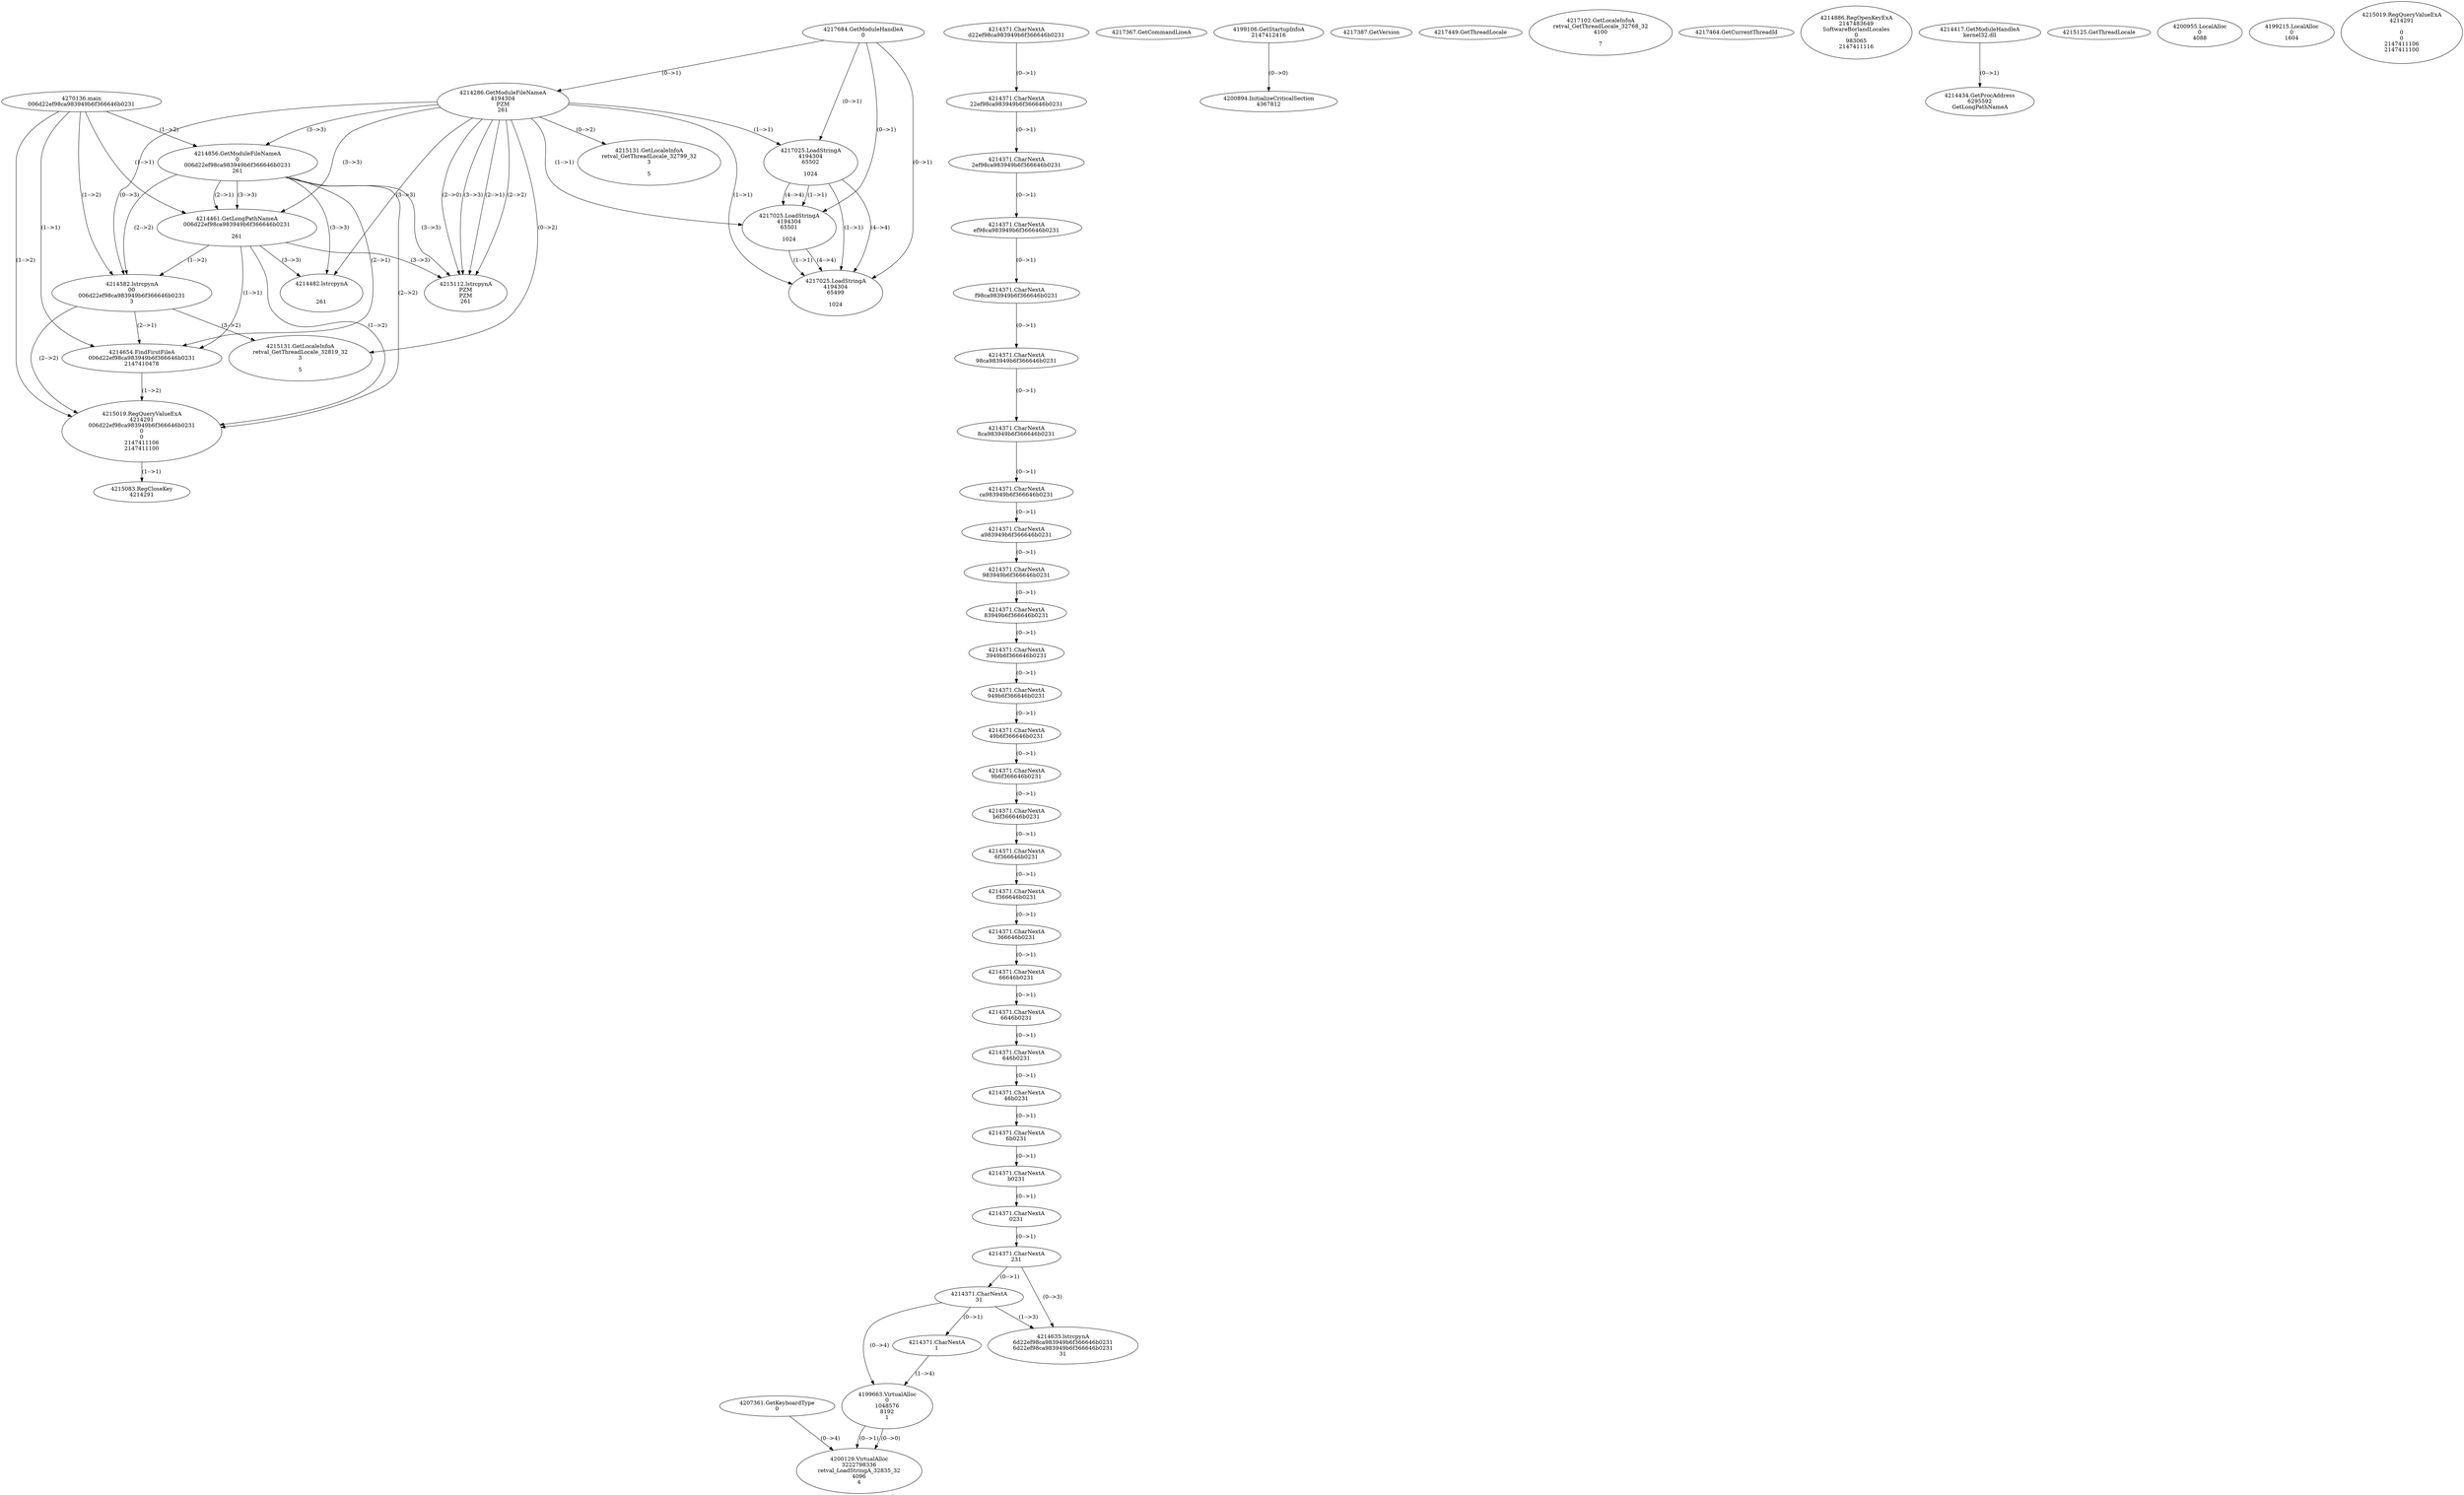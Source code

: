 // Global SCDG with merge call
digraph {
	0 [label="4270136.main
006d22ef98ca983949b6f366646b0231"]
	1 [label="4217684.GetModuleHandleA
0"]
	2 [label="4207361.GetKeyboardType
0"]
	3 [label="4217367.GetCommandLineA
"]
	4 [label="4199106.GetStartupInfoA
2147412416"]
	5 [label="4217387.GetVersion
"]
	6 [label="4217449.GetThreadLocale
"]
	7 [label="4217102.GetLocaleInfoA
retval_GetThreadLocale_32768_32
4100

7"]
	8 [label="4217464.GetCurrentThreadId
"]
	9 [label="4214286.GetModuleFileNameA
4194304
PZM
261"]
	1 -> 9 [label="(0-->1)"]
	10 [label="4214856.GetModuleFileNameA
0
006d22ef98ca983949b6f366646b0231
261"]
	0 -> 10 [label="(1-->2)"]
	9 -> 10 [label="(3-->3)"]
	11 [label="4214886.RegOpenKeyExA
2147483649
Software\Borland\Locales
0
983065
2147411116"]
	12 [label="4214417.GetModuleHandleA
kernel32.dll"]
	13 [label="4214434.GetProcAddress
6295592
GetLongPathNameA"]
	12 -> 13 [label="(0-->1)"]
	14 [label="4214461.GetLongPathNameA
006d22ef98ca983949b6f366646b0231

261"]
	0 -> 14 [label="(1-->1)"]
	10 -> 14 [label="(2-->1)"]
	9 -> 14 [label="(3-->3)"]
	10 -> 14 [label="(3-->3)"]
	15 [label="4214582.lstrcpynA
00
006d22ef98ca983949b6f366646b0231
3"]
	0 -> 15 [label="(1-->2)"]
	10 -> 15 [label="(2-->2)"]
	14 -> 15 [label="(1-->2)"]
	9 -> 15 [label="(0-->3)"]
	16 [label="4214371.CharNextA
d22ef98ca983949b6f366646b0231"]
	17 [label="4214371.CharNextA
22ef98ca983949b6f366646b0231"]
	16 -> 17 [label="(0-->1)"]
	18 [label="4214371.CharNextA
2ef98ca983949b6f366646b0231"]
	17 -> 18 [label="(0-->1)"]
	19 [label="4214371.CharNextA
ef98ca983949b6f366646b0231"]
	18 -> 19 [label="(0-->1)"]
	20 [label="4214371.CharNextA
f98ca983949b6f366646b0231"]
	19 -> 20 [label="(0-->1)"]
	21 [label="4214371.CharNextA
98ca983949b6f366646b0231"]
	20 -> 21 [label="(0-->1)"]
	22 [label="4214371.CharNextA
8ca983949b6f366646b0231"]
	21 -> 22 [label="(0-->1)"]
	23 [label="4214371.CharNextA
ca983949b6f366646b0231"]
	22 -> 23 [label="(0-->1)"]
	24 [label="4214371.CharNextA
a983949b6f366646b0231"]
	23 -> 24 [label="(0-->1)"]
	25 [label="4214371.CharNextA
983949b6f366646b0231"]
	24 -> 25 [label="(0-->1)"]
	26 [label="4214371.CharNextA
83949b6f366646b0231"]
	25 -> 26 [label="(0-->1)"]
	27 [label="4214371.CharNextA
3949b6f366646b0231"]
	26 -> 27 [label="(0-->1)"]
	28 [label="4214371.CharNextA
949b6f366646b0231"]
	27 -> 28 [label="(0-->1)"]
	29 [label="4214371.CharNextA
49b6f366646b0231"]
	28 -> 29 [label="(0-->1)"]
	30 [label="4214371.CharNextA
9b6f366646b0231"]
	29 -> 30 [label="(0-->1)"]
	31 [label="4214371.CharNextA
b6f366646b0231"]
	30 -> 31 [label="(0-->1)"]
	32 [label="4214371.CharNextA
6f366646b0231"]
	31 -> 32 [label="(0-->1)"]
	33 [label="4214371.CharNextA
f366646b0231"]
	32 -> 33 [label="(0-->1)"]
	34 [label="4214371.CharNextA
366646b0231"]
	33 -> 34 [label="(0-->1)"]
	35 [label="4214371.CharNextA
66646b0231"]
	34 -> 35 [label="(0-->1)"]
	36 [label="4214371.CharNextA
6646b0231"]
	35 -> 36 [label="(0-->1)"]
	37 [label="4214371.CharNextA
646b0231"]
	36 -> 37 [label="(0-->1)"]
	38 [label="4214371.CharNextA
46b0231"]
	37 -> 38 [label="(0-->1)"]
	39 [label="4214371.CharNextA
6b0231"]
	38 -> 39 [label="(0-->1)"]
	40 [label="4214371.CharNextA
b0231"]
	39 -> 40 [label="(0-->1)"]
	41 [label="4214371.CharNextA
0231"]
	40 -> 41 [label="(0-->1)"]
	42 [label="4214371.CharNextA
231"]
	41 -> 42 [label="(0-->1)"]
	43 [label="4214371.CharNextA
31"]
	42 -> 43 [label="(0-->1)"]
	44 [label="4214371.CharNextA
1"]
	43 -> 44 [label="(0-->1)"]
	45 [label="4214635.lstrcpynA
6d22ef98ca983949b6f366646b0231
6d22ef98ca983949b6f366646b0231
31"]
	42 -> 45 [label="(0-->3)"]
	43 -> 45 [label="(1-->3)"]
	46 [label="4214654.FindFirstFileA
006d22ef98ca983949b6f366646b0231
2147410478"]
	0 -> 46 [label="(1-->1)"]
	10 -> 46 [label="(2-->1)"]
	14 -> 46 [label="(1-->1)"]
	15 -> 46 [label="(2-->1)"]
	47 [label="4215019.RegQueryValueExA
4214291
006d22ef98ca983949b6f366646b0231
0
0
2147411106
2147411100"]
	0 -> 47 [label="(1-->2)"]
	10 -> 47 [label="(2-->2)"]
	14 -> 47 [label="(1-->2)"]
	15 -> 47 [label="(2-->2)"]
	46 -> 47 [label="(1-->2)"]
	48 [label="4215083.RegCloseKey
4214291"]
	47 -> 48 [label="(1-->1)"]
	49 [label="4215112.lstrcpynA
PZM
PZM
261"]
	9 -> 49 [label="(2-->1)"]
	9 -> 49 [label="(2-->2)"]
	9 -> 49 [label="(3-->3)"]
	10 -> 49 [label="(3-->3)"]
	14 -> 49 [label="(3-->3)"]
	9 -> 49 [label="(2-->0)"]
	50 [label="4215125.GetThreadLocale
"]
	51 [label="4215131.GetLocaleInfoA
retval_GetThreadLocale_32819_32
3

5"]
	9 -> 51 [label="(0-->2)"]
	15 -> 51 [label="(3-->2)"]
	52 [label="4217025.LoadStringA
4194304
65502

1024"]
	1 -> 52 [label="(0-->1)"]
	9 -> 52 [label="(1-->1)"]
	53 [label="4217025.LoadStringA
4194304
65501

1024"]
	1 -> 53 [label="(0-->1)"]
	9 -> 53 [label="(1-->1)"]
	52 -> 53 [label="(1-->1)"]
	52 -> 53 [label="(4-->4)"]
	54 [label="4217025.LoadStringA
4194304
65499

1024"]
	1 -> 54 [label="(0-->1)"]
	9 -> 54 [label="(1-->1)"]
	52 -> 54 [label="(1-->1)"]
	53 -> 54 [label="(1-->1)"]
	52 -> 54 [label="(4-->4)"]
	53 -> 54 [label="(4-->4)"]
	55 [label="4200894.InitializeCriticalSection
4367812"]
	4 -> 55 [label="(0-->0)"]
	56 [label="4200955.LocalAlloc
0
4088"]
	57 [label="4199663.VirtualAlloc
0
1048576
8192
1"]
	43 -> 57 [label="(0-->4)"]
	44 -> 57 [label="(1-->4)"]
	58 [label="4199215.LocalAlloc
0
1604"]
	59 [label="4200129.VirtualAlloc
3222798336
retval_LoadStringA_32835_32
4096
4"]
	57 -> 59 [label="(0-->1)"]
	2 -> 59 [label="(0-->4)"]
	57 -> 59 [label="(0-->0)"]
	60 [label="4214482.lstrcpynA


261"]
	9 -> 60 [label="(3-->3)"]
	10 -> 60 [label="(3-->3)"]
	14 -> 60 [label="(3-->3)"]
	61 [label="4215019.RegQueryValueExA
4214291

0
0
2147411106
2147411100"]
	62 [label="4215131.GetLocaleInfoA
retval_GetThreadLocale_32799_32
3

5"]
	9 -> 62 [label="(0-->2)"]
}
